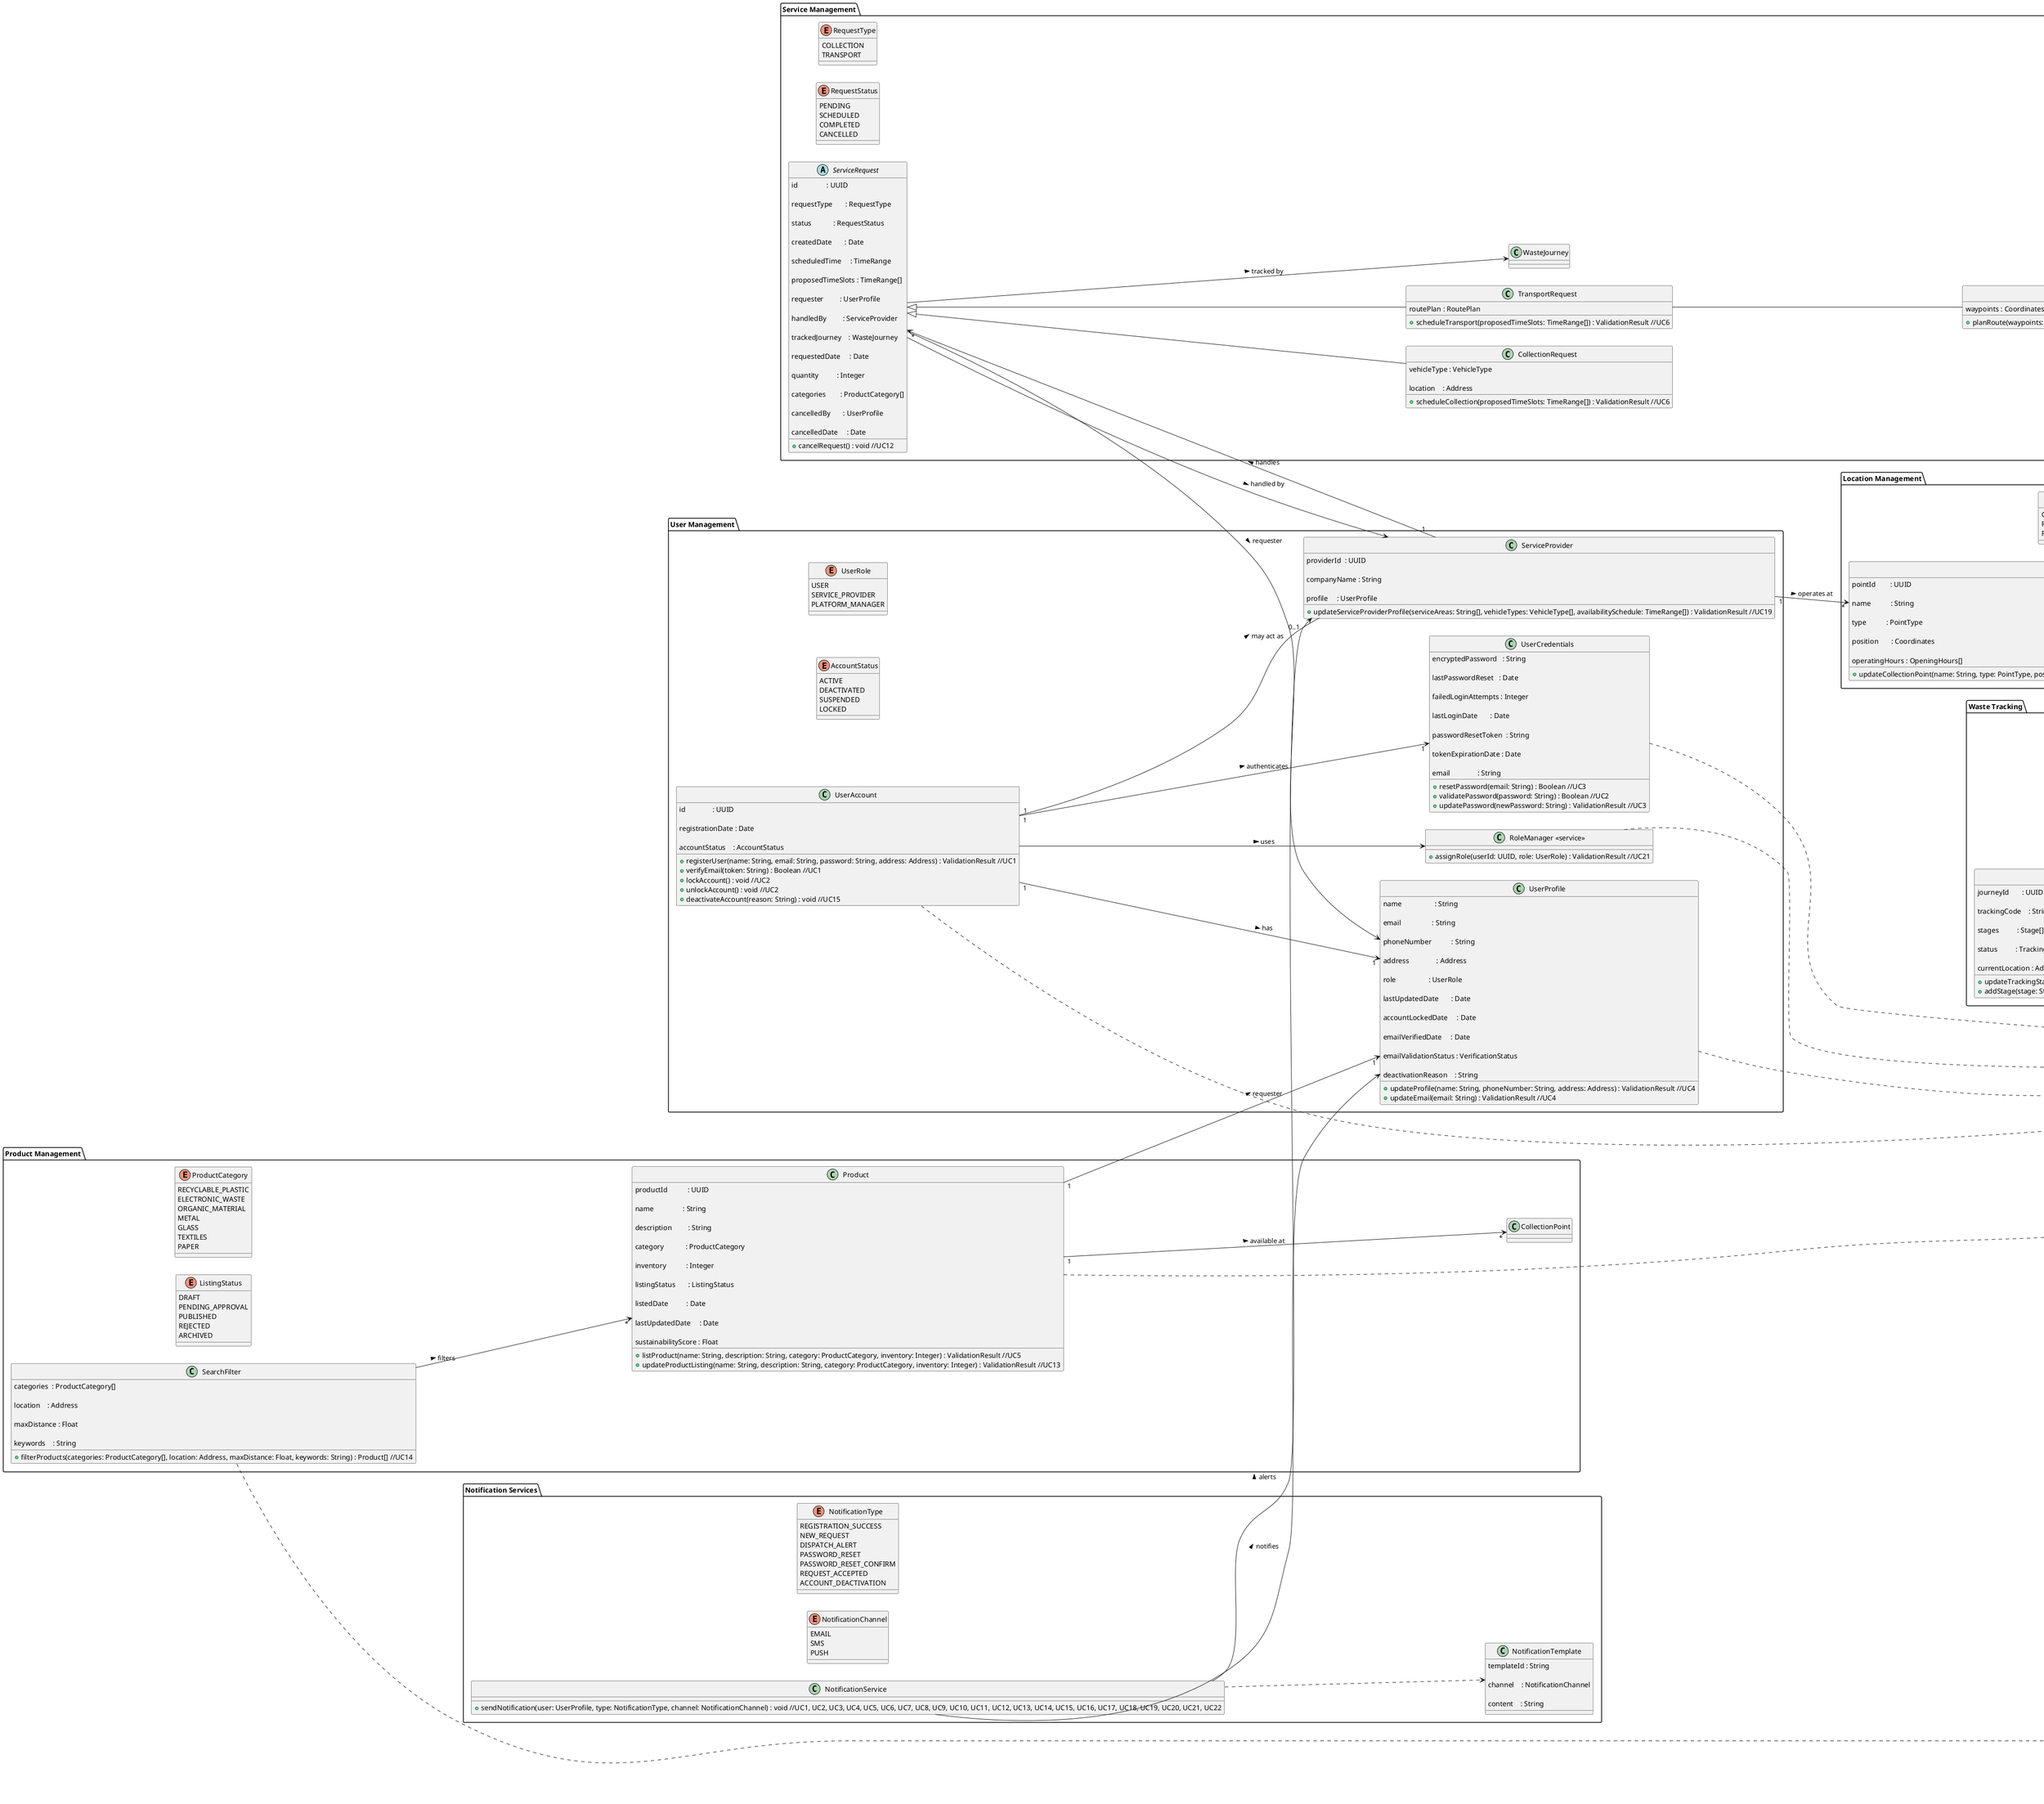 @startuml
left to right direction

' ──────────────────────────────────────────────
'  CORE VALUE OBJECTS
' ──────────────────────────────────────────────
package "Core Value Objects" {
enum VerificationStatus {
VERIFIED
UNVERIFIED
}
enum VehicleType {
TRUCK
VAN
CARGO_BIKE
BICYCLE
MOTORCYCLE
COMPACTOR
ELECTRIC_VAN
CARGO_VAN
}
enum DayOfWeek {
MON
TUE
WED
THU
FRI
SAT
SUN
}
class ValidationResult {

valid    : Boolean

messages : String[]
}
class Coordinates {

latitude  : Float

longitude : Float
}
class Address {

street           : String

city             : String

zipCode          : String

country          : String

position         : Coordinates

validationStatus : VerificationStatus
}
class TimeRange {

start : LocalTime

end   : LocalTime
}
class OpeningHours {

dayOfWeek : DayOfWeek

timeRange : TimeRange
}
Address *-- Coordinates
OpeningHours -- TimeRange
}
' ──────────────────────────────────────────────
'  USER MANAGEMENT
' ──────────────────────────────────────────────
package "User Management" {
enum UserRole {
USER
SERVICE_PROVIDER
PLATFORM_MANAGER
}
enum AccountStatus {
ACTIVE
DEACTIVATED
SUSPENDED
LOCKED
}
class UserAccount {

id               : UUID

registrationDate : Date

accountStatus    : AccountStatus

+ registerUser(name: String, email: String, password: String, address: Address) : ValidationResult //UC1
+ verifyEmail(token: String) : Boolean //UC1
+ lockAccount() : void //UC2
+ unlockAccount() : void //UC2
+ deactivateAccount(reason: String) : void //UC15
}
class UserProfile {

name                  : String

email                 : String

phoneNumber           : String

address               : Address

role                  : UserRole

lastUpdatedDate       : Date

accountLockedDate     : Date

emailVerifiedDate     : Date

emailValidationStatus : VerificationStatus

deactivationReason    : String

+ updateProfile(name: String, phoneNumber: String, address: Address) : ValidationResult //UC4
+ updateEmail(email: String) : ValidationResult //UC4
}
class UserCredentials {

encryptedPassword   : String

lastPasswordReset   : Date

failedLoginAttempts : Integer

lastLoginDate       : Date

passwordResetToken  : String

tokenExpirationDate : Date

email               : String

+ resetPassword(email: String) : Boolean //UC3
+ validatePassword(password: String) : Boolean //UC2
+ updatePassword(newPassword: String) : ValidationResult //UC3
}
class ServiceProvider {

providerId  : UUID

companyName : String

profile     : UserProfile

+ updateServiceProviderProfile(serviceAreas: String[], vehicleTypes: VehicleType[], availabilitySchedule: TimeRange[]) : ValidationResult //UC19
}
class "RoleManager <<service>>" as RoleManager {

+ assignRole(userId: UUID, role: UserRole) : ValidationResult //UC21
}
UserAccount ..> ValidationResult
UserProfile ..> ValidationResult
UserCredentials ..> ValidationResult
RoleManager ..> ValidationResult
UserAccount "1" --> "1" UserProfile : has >
UserAccount "1" --> "1" UserCredentials : authenticates >
UserAccount --> RoleManager : uses >
UserAccount "1" -- "0..1" ServiceProvider : may act as >
}
' ──────────────────────────────────────────────
'  SERVICE MANAGEMENT
' ──────────────────────────────────────────────
package "Service Management" {
enum RequestType {
COLLECTION
TRANSPORT
}
enum RequestStatus {
PENDING
SCHEDULED
COMPLETED
CANCELLED
}
abstract class ServiceRequest {

id                : UUID

requestType       : RequestType

status            : RequestStatus

createdDate       : Date

scheduledTime     : TimeRange

proposedTimeSlots : TimeRange[]

requester         : UserProfile

handledBy         : ServiceProvider

trackedJourney    : WasteJourney

requestedDate     : Date

quantity          : Integer

categories        : ProductCategory[]

cancelledBy       : UserProfile

cancelledDate     : Date

+ cancelRequest() : void //UC12
}
class CollectionRequest extends ServiceRequest {

vehicleType : VehicleType

location    : Address

+ scheduleCollection(proposedTimeSlots: TimeRange[]) : ValidationResult //UC6
}
class TransportRequest extends ServiceRequest {

routePlan : RoutePlan

+ scheduleTransport(proposedTimeSlots: TimeRange[]) : ValidationResult //UC6
}

class RoutePlan {

waypoints : Coordinates[]

+ planRoute(waypoints: Coordinates[]) : ValidationResult //UC8, UC9
}
ServiceProvider "1" --> "*" ServiceRequest : handles >

TransportRequest -- RoutePlan
ServiceRequest --> WasteJourney : tracked by >
ServiceRequest --> UserProfile : requester >
ServiceRequest --> ServiceProvider : handled by >
}
' ──────────────────────────────────────────────
'  WASTE TRACKING
' ──────────────────────────────────────────────
package "Waste Tracking" {
enum TrackingStatus {
IN_PROGRESS
COMPLETED
CANCELLED
}
enum Stage {
COLLECTED
IN_TRANSIT
PROCESSED
RECYCLED
}
class WasteJourney {

journeyId       : UUID

trackingCode    : String

stages          : Stage[]

status          : TrackingStatus

currentLocation : Address

+ updateTrackingStatus(status: TrackingStatus) : void //UC10
+ addStage(stage: Stage) : void //UC10
}
WasteJourney ..> ValidationResult
}
' ──────────────────────────────────────────────
'  PRODUCT MANAGEMENT
' ──────────────────────────────────────────────
package "Product Management" {
enum ProductCategory {
RECYCLABLE_PLASTIC
ELECTRONIC_WASTE
ORGANIC_MATERIAL
METAL
GLASS
TEXTILES
PAPER
}
enum ListingStatus {
DRAFT
PENDING_APPROVAL
PUBLISHED
REJECTED
ARCHIVED
}
class Product {

productId           : UUID

name                : String

description         : String

category            : ProductCategory

inventory           : Integer

listingStatus       : ListingStatus

listedDate          : Date

lastUpdatedDate     : Date

sustainabilityScore : Float

+ listProduct(name: String, description: String, category: ProductCategory, inventory: Integer) : ValidationResult //UC5
+ updateProductListing(name: String, description: String, category: ProductCategory, inventory: Integer) : ValidationResult //UC13
}
class SearchFilter {

categories  : ProductCategory[]

location    : Address

maxDistance : Float

keywords    : String

+ filterProducts(categories: ProductCategory[], location: Address, maxDistance: Float, keywords: String) : Product[] //UC14
}
Product ..> ValidationResult
SearchFilter ..> ValidationResult
Product "1" --> "*" CollectionPoint : available at >
Product "1" --> "1" UserProfile      : requester >
SearchFilter --> "*" Product            : filters >
}
' ──────────────────────────────────────────────
'  LOCATION MANAGEMENT
' ──────────────────────────────────────────────
package "Location Management" {
enum PointType {
COLLECTION_CENTER
RECYCLING_PLANT
REUSE_STORE
}
class CollectionPoint {

pointId        : UUID

name           : String

type           : PointType

position       : Coordinates

operatingHours : OpeningHours[]

+ updateCollectionPoint(name: String, type: PointType, position: Coordinates, operatingHours: OpeningHours[]) : ValidationResult //UC20
}
CollectionPoint ..> ValidationResult
CollectionPoint *-- Coordinates
CollectionPoint *-- OpeningHours
CollectionPoint -- Address : located at >
ServiceProvider "1" --> "*" CollectionPoint : operates at >
}
' ──────────────────────────────────────────────
'  NOTIFICATION SERVICES
' ──────────────────────────────────────────────
package "Notification Services" {
enum NotificationType {
REGISTRATION_SUCCESS
NEW_REQUEST
DISPATCH_ALERT
PASSWORD_RESET
PASSWORD_RESET_CONFIRM
REQUEST_ACCEPTED
ACCOUNT_DEACTIVATION
}
enum NotificationChannel{
EMAIL
SMS
PUSH
}
class NotificationTemplate {

templateId : String

channel    : NotificationChannel

content    : String
}
class NotificationService {

+ sendNotification(user: UserProfile, type: NotificationType, channel: NotificationChannel) : void //UC1, UC2, UC3, UC4, UC5, UC6, UC7, UC8, UC9, UC10, UC11, UC12, UC13, UC14, UC15, UC16, UC17, UC18, UC19, UC20, UC21, UC22
}
NotificationService ..> NotificationTemplate
NotificationService --> UserProfile     : notifies >
NotificationService --> ServiceProvider : alerts >
}
@enduml
